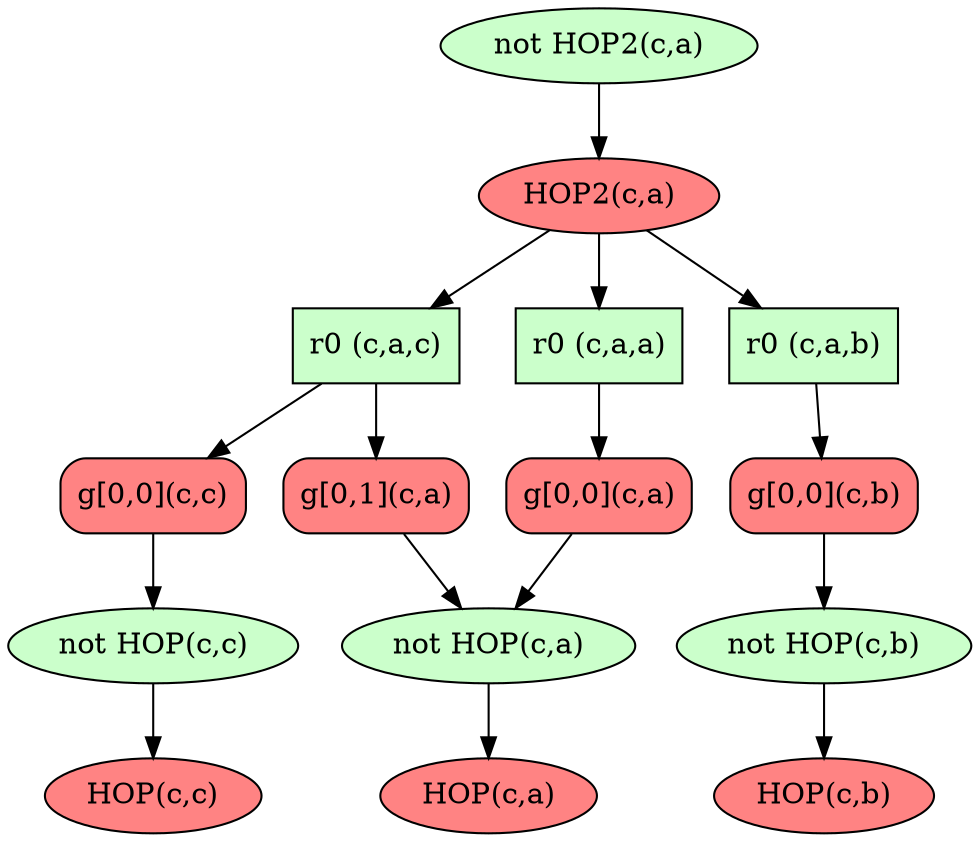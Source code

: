 digraph
{
	rankdir="TB"

	node [shape="box", style=filled, color=black, fillcolor="#CBFFCB"]
RULE_0_WON_c_a_c_ [label="r0 (c,a,c)", texlbl="$r_0(c,a,c)$"]
RULE_0_WON_c_a_a_ [label="r0 (c,a,a)", texlbl="$r_0(c,a,a)$"]
RULE_0_WON_c_a_b_ [label="r0 (c,a,b)", texlbl="$r_0(c,a,b)$"]


	node [shape="box", style=filled, color=black, fillcolor="#FF8383"]


	node [shape="box", style="rounded,filled", color=black, fillcolor="#CBFFCB"]


	node [shape="box", style="rounded,filled", color=black, fillcolor="#FF8383"]
GOAL_0_0_LOST_c_c_ [label="g[0,0](c,c)", texlbl="$g_{0}^{0}(c,c)$"]
GOAL_0_0_LOST_c_a_ [label="g[0,0](c,a)", texlbl="$g_{0}^{0}(c,a)$"]
GOAL_0_0_LOST_c_b_ [label="g[0,0](c,b)", texlbl="$g_{0}^{0}(c,b)$"]
GOAL_0_1_LOST_c_a_ [label="g[0,1](c,a)", texlbl="$g_{0}^{1}(c,a)$"]


	node [shape="ellipse", style=filled, color=black, fillcolor="#CBFFCB"]


	node [shape="ellipse", style=filled, color=black, fillcolor="#FF8383"]
REL_HOP_LOST_c_c_ [label="HOP(c,c)", texlbl="$HOP(c,c)$"]
REL_HOP_LOST_c_a_ [label="HOP(c,a)", texlbl="$HOP(c,a)$"]
REL_HOP_LOST_c_b_ [label="HOP(c,b)", texlbl="$HOP(c,b)$"]
REL_HOP2_LOST_c_a_ [label="HOP2(c,a)", texlbl="$HOP2(c,a)$"]


	node [shape="ellipse", style=filled, color=black, fillcolor="#CBFFCB"]
notREL_HOP_WON_c_c_ [label="not HOP(c,c)", texlbl="$\neg HOP(c,c)$"]
notREL_HOP_WON_c_a_ [label="not HOP(c,a)", texlbl="$\neg HOP(c,a)$"]
notREL_HOP_WON_c_b_ [label="not HOP(c,b)", texlbl="$\neg HOP(c,b)$"]
notREL_HOP2_WON_c_a_ [label="not HOP2(c,a)", texlbl="$\neg HOP2(c,a)$"]


	node [shape="ellipse", style=filled, color=black, fillcolor="#FF8383"]


	node [shape="box", style=filled, color=black, fillcolor="#CBFFCB"]


	node [shape="box", style=filled, color=black, fillcolor="#FF8383"]


	node [shape="point"]


	node [shape="square", width=0.011, height=0.011, fillcolor=black]
	notREL_HOP_WON_c_c_ -> REL_HOP_LOST_c_c_
	notREL_HOP_WON_c_a_ -> REL_HOP_LOST_c_a_
	notREL_HOP_WON_c_b_ -> REL_HOP_LOST_c_b_
	notREL_HOP2_WON_c_a_ -> REL_HOP2_LOST_c_a_
	REL_HOP2_LOST_c_a_ -> RULE_0_WON_c_a_c_
	RULE_0_WON_c_a_c_ -> GOAL_0_0_LOST_c_c_
	RULE_0_WON_c_a_a_ -> GOAL_0_0_LOST_c_a_
	RULE_0_WON_c_a_b_ -> GOAL_0_0_LOST_c_b_
	GOAL_0_0_LOST_c_c_ -> notREL_HOP_WON_c_c_
	GOAL_0_0_LOST_c_a_ -> notREL_HOP_WON_c_a_
	GOAL_0_0_LOST_c_b_ -> notREL_HOP_WON_c_b_
	RULE_0_WON_c_a_c_ -> GOAL_0_1_LOST_c_a_
	GOAL_0_1_LOST_c_a_ -> notREL_HOP_WON_c_a_
	REL_HOP2_LOST_c_a_ -> RULE_0_WON_c_a_a_
	REL_HOP2_LOST_c_a_ -> RULE_0_WON_c_a_b_

}
